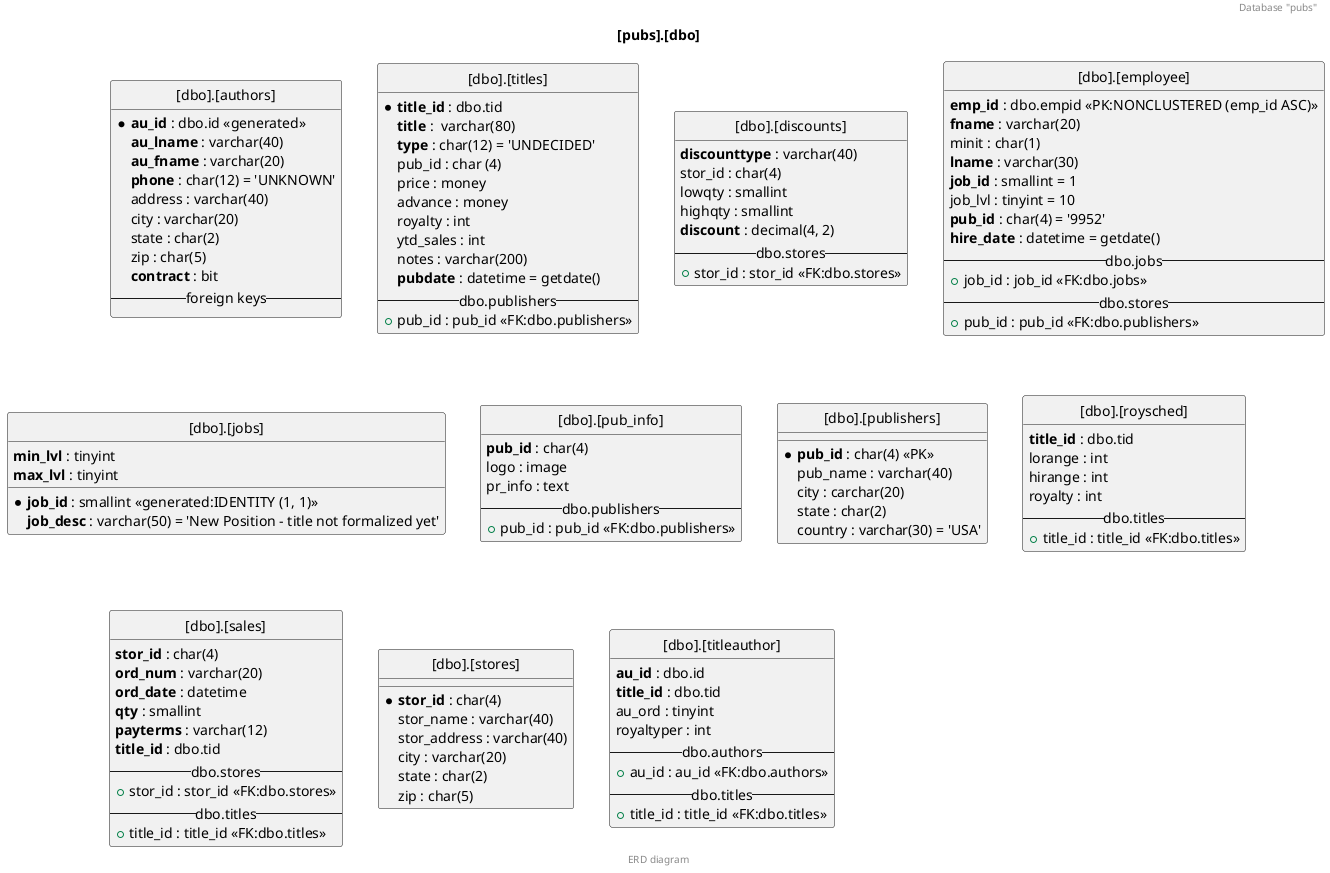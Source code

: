 @startuml

' ERD diagram based on pubs database
' * **mandatory bold attribute**    -- for PK
' **optional bold attribute**       -- NOT NULL
' optional attribute                -- NULL
' +public                           -- NOT NULL (green dot)
' -private                          -- NULL
' #protected                        -- 
' ~package private                  --
' *(black dot)                      -- PK (black dot)

header Database "pubs"

footer ERD diagram

title [pubs].[dbo]

'[SECTION] Entities


entity "[dbo].[authors]" as authors {
    * **au_id** : dbo.id <<generated>>
    **au_lname** : varchar(40)
    **au_fname** : varchar(20)
    **phone** : char(12) = 'UNKNOWN'
    address : varchar(40)
    city : varchar(20)
    state : char(2)
    zip : char(5)
    **contract** : bit
    -- foreign keys --
}


entity "[dbo].[titles]" as titles {
    * **title_id** : dbo.tid
    **title** :  varchar(80)
    **type** : char(12) = 'UNDECIDED'
    pub_id : char (4)
    price : money
    advance : money
    royalty : int
    ytd_sales : int
    notes : varchar(200)
    **pubdate** : datetime = getdate()
    -- dbo.publishers --
    +pub_id : pub_id <<FK:dbo.publishers>>
}


entity "[dbo].[discounts]" as discounts {
    **discounttype** : varchar(40)
    stor_id : char(4)
    lowqty : smallint
    highqty : smallint
    **discount** : decimal(4, 2)
    -- dbo.stores --
    +stor_id : stor_id <<FK:dbo.stores>>
}


entity "[dbo].[employee]" as employee {
    **emp_id** : dbo.empid <<PK:NONCLUSTERED (emp_id ASC)>>
    **fname** : varchar(20)
    minit : char(1)
    **lname** : varchar(30)
    **job_id** : smallint = 1
    job_lvl : tinyint = 10
    **pub_id** : char(4) = '9952'
    **hire_date** : datetime = getdate()
    'CONSTRAINT PK_emp_id PRIMARY KEY NONCLUSTERED (emp_id ASC),
    'CONSTRAINT CK_emp_id CHECK (emp_id like 'A-ZA-ZA-Z1-90-90-90-90-9FM' OR emp_id like 'A-Z-A-Z1-90-90-90-90-9FM'),
    -- dbo.jobs --
    +job_id : job_id <<FK:dbo.jobs>>
    -- dbo.stores --
    +pub_id : pub_id <<FK:dbo.publishers>>
}


entity "[dbo].[jobs]" as jobs {
    * **job_id** : smallint <<generated:IDENTITY (1, 1)>>
    **job_desc** : varchar(50) = 'New Position - title not formalized yet'
    **min_lvl** : tinyint
    **max_lvl** : tinyint
}


entity "[dbo].[pub_info]" as pub_info {
    **pub_id** : char(4)
    logo : image
    pr_info : text
    -- dbo.publishers --
    +pub_id : pub_id <<FK:dbo.publishers>>
}


entity "[dbo].[publishers]" as publishers {
    * **pub_id** : char(4) <<PK>>
    pub_name : varchar(40)
    city : carchar(20)
    state : char(2)
    country : varchar(30) = 'USA'
}


entity "[dbo].[roysched]" as roysched {
    **title_id** : dbo.tid
    lorange : int
    hirange : int
    royalty : int
    -- dbo.titles --
    +title_id : title_id <<FK:dbo.titles>>
}


entity "[dbo].[sales]" as sales {
    **stor_id** : char(4)
    **ord_num** : varchar(20)
    **ord_date** : datetime
    **qty** : smallint
    **payterms** : varchar(12)
    **title_id** : dbo.tid
    -- dbo.stores --
    +stor_id : stor_id <<FK:dbo.stores>>
    -- dbo.titles --
    +title_id : title_id <<FK:dbo.titles>>
}


entity "[dbo].[stores]" as stores {
    * **stor_id** : char(4)
    stor_name : varchar(40)
    stor_address : varchar(40)
    city : varchar(20)
    state : char(2)
    zip : char(5)
}


entity "[dbo].[titleauthor]" as titleauthor {
    **au_id** : dbo.id
    **title_id** : dbo.tid
    au_ord : tinyint
    royaltyper : int
    -- dbo.authors --
    +au_id : au_id <<FK:dbo.authors>>
    -- dbo.titles --
    +title_id : title_id <<FK:dbo.titles>>
}



' entity "Entity02" as e02 {
'     *e2_id : number <<generated>>
'     --
'     *e1_id : number <<FK>>
'     other_details : text
' }

' entity "Entity03" as e03 {
'     *e3_id : number <<generated>>
'     --
'     e1_id : number <<FK>>
'     other_details : text
' }

' entity "asd" {
'     .. Simple Getter ..
'     + getName()
'     + getAddress()
'     .. Some setter ..
'     + setName()
'     __ private data __
'     int age
'     -- encrypted --
'     String password
' }


'[SECTION] Relationships

'e01 ||..o{ e02
'e01 |o..o{ e03


'[SECTION] Skinparms

' Configure title appearance
' skinparam titleBorderRoundCorner 15
' skinparam titleBorderThickness 2
' skinparam titleBorderColor red
' skinparam titleBackgroundColor Aqua-CadetBlue

' hide the spot
hide circle

' avoid problems with angled crows feet
skinparam linetype ortho


@enduml